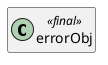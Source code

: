 @startuml
set namespaceSeparator \\
hide members
hide << alias >> circle

class errorObj << final >>
@enduml
